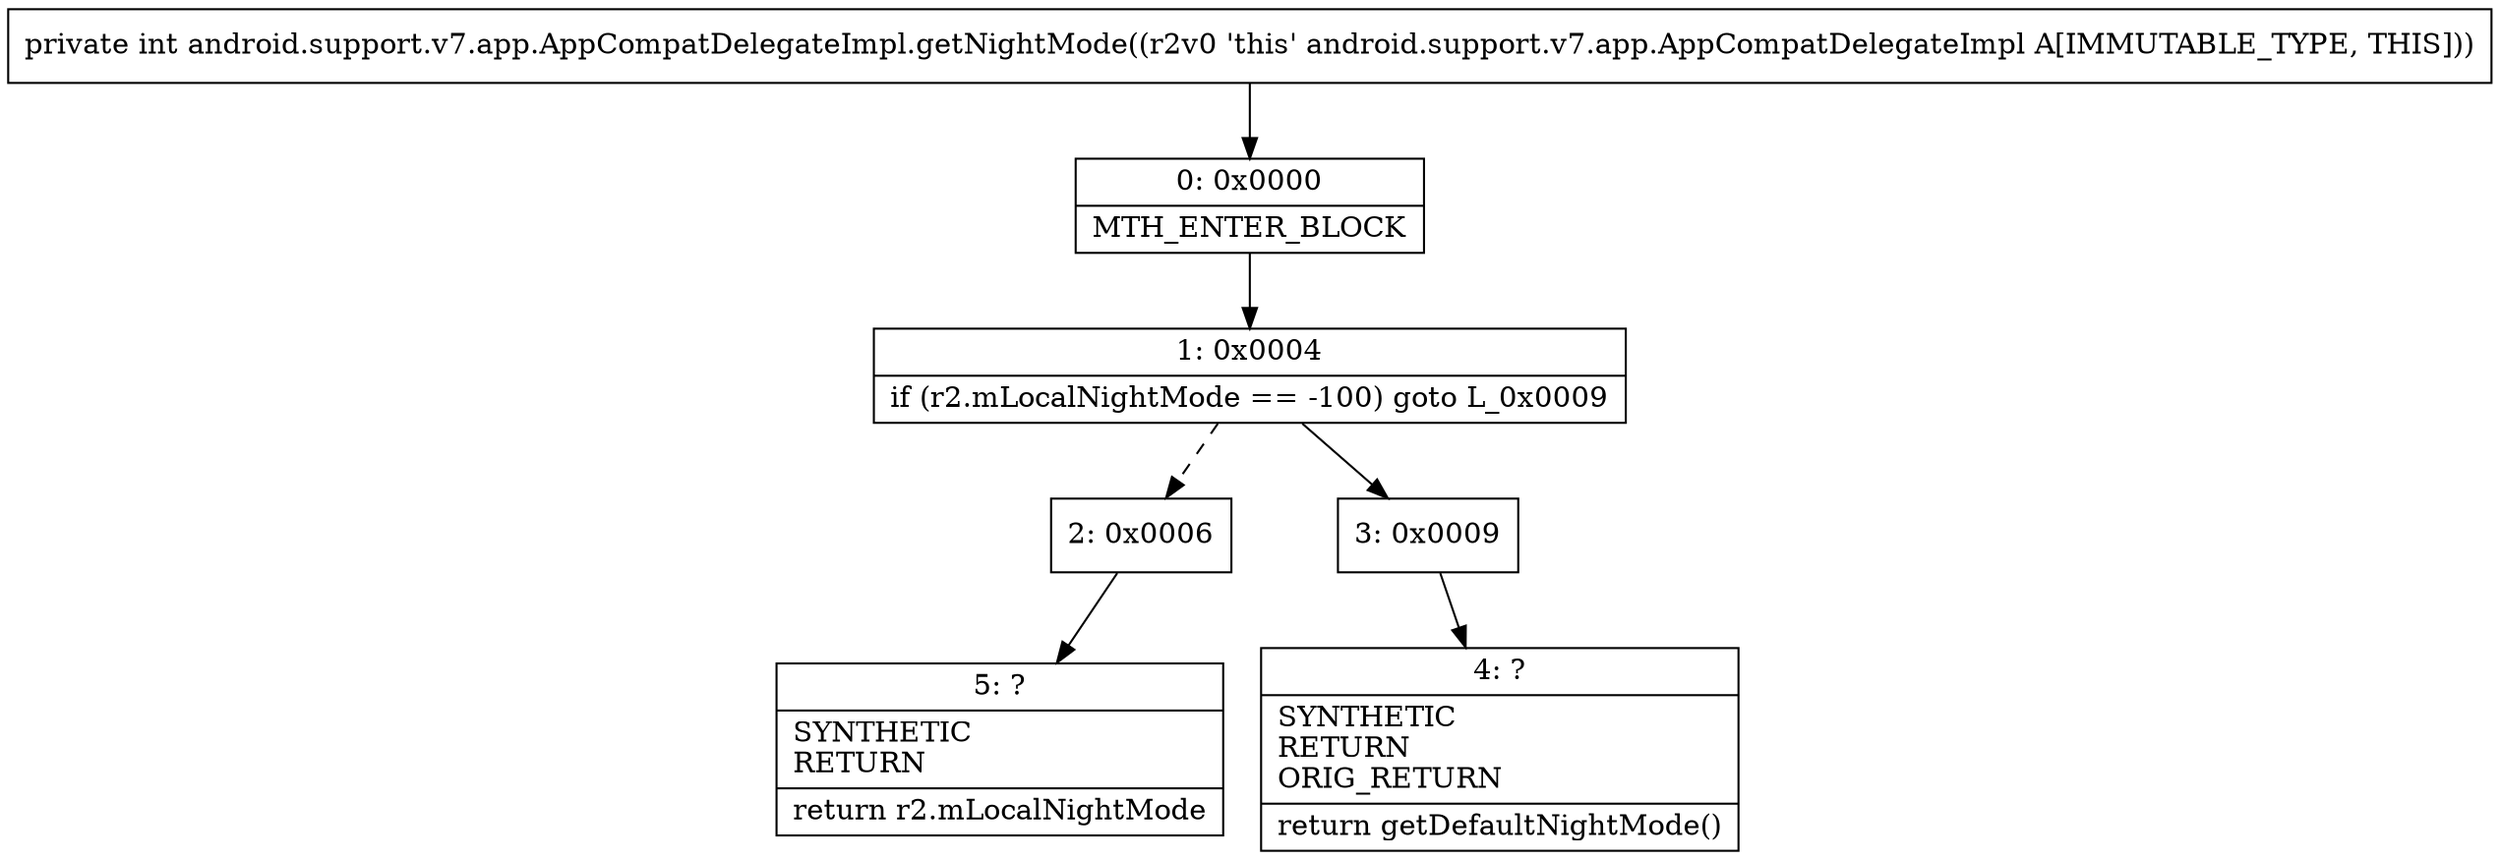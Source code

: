 digraph "CFG forandroid.support.v7.app.AppCompatDelegateImpl.getNightMode()I" {
Node_0 [shape=record,label="{0\:\ 0x0000|MTH_ENTER_BLOCK\l}"];
Node_1 [shape=record,label="{1\:\ 0x0004|if (r2.mLocalNightMode == \-100) goto L_0x0009\l}"];
Node_2 [shape=record,label="{2\:\ 0x0006}"];
Node_3 [shape=record,label="{3\:\ 0x0009}"];
Node_4 [shape=record,label="{4\:\ ?|SYNTHETIC\lRETURN\lORIG_RETURN\l|return getDefaultNightMode()\l}"];
Node_5 [shape=record,label="{5\:\ ?|SYNTHETIC\lRETURN\l|return r2.mLocalNightMode\l}"];
MethodNode[shape=record,label="{private int android.support.v7.app.AppCompatDelegateImpl.getNightMode((r2v0 'this' android.support.v7.app.AppCompatDelegateImpl A[IMMUTABLE_TYPE, THIS])) }"];
MethodNode -> Node_0;
Node_0 -> Node_1;
Node_1 -> Node_2[style=dashed];
Node_1 -> Node_3;
Node_2 -> Node_5;
Node_3 -> Node_4;
}

